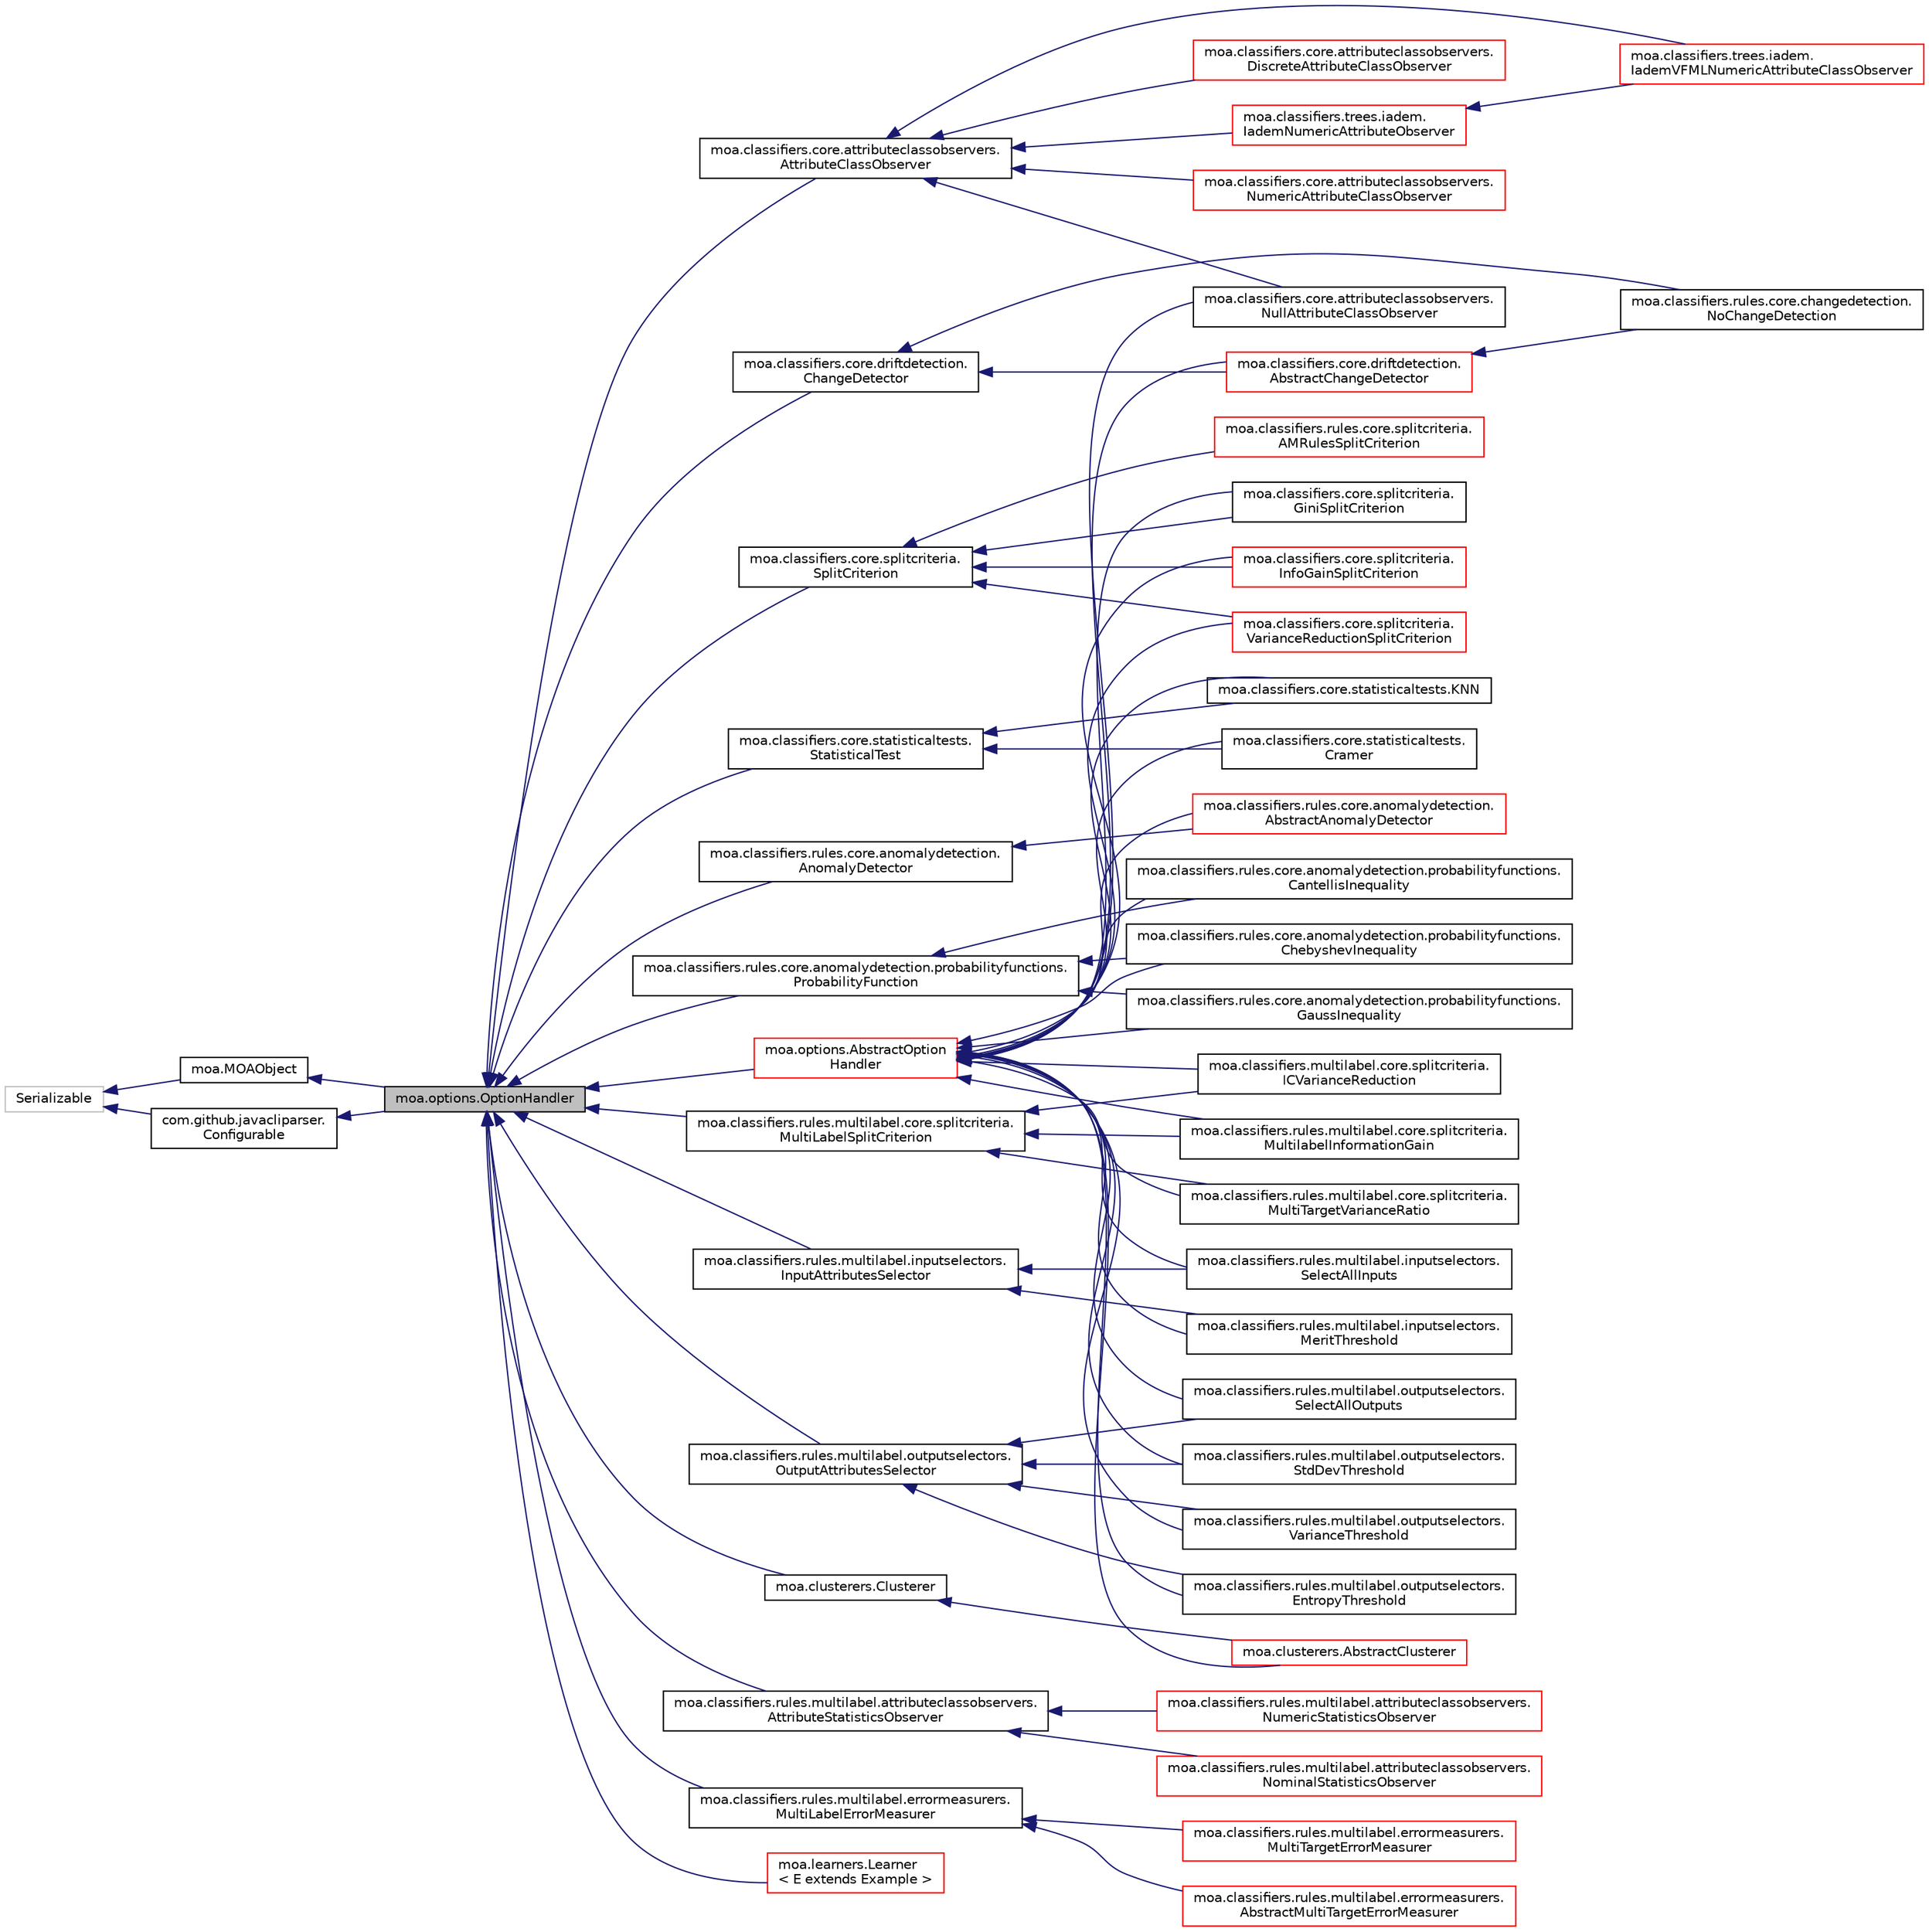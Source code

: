 digraph "moa.options.OptionHandler"
{
 // LATEX_PDF_SIZE
  edge [fontname="Helvetica",fontsize="10",labelfontname="Helvetica",labelfontsize="10"];
  node [fontname="Helvetica",fontsize="10",shape=record];
  rankdir="LR";
  Node1 [label="moa.options.OptionHandler",height=0.2,width=0.4,color="black", fillcolor="grey75", style="filled", fontcolor="black",tooltip=" "];
  Node2 -> Node1 [dir="back",color="midnightblue",fontsize="10",style="solid"];
  Node2 [label="moa.MOAObject",height=0.2,width=0.4,color="black", fillcolor="white", style="filled",URL="$interfacemoa_1_1_m_o_a_object.html",tooltip=" "];
  Node3 -> Node2 [dir="back",color="midnightblue",fontsize="10",style="solid"];
  Node3 [label="Serializable",height=0.2,width=0.4,color="grey75", fillcolor="white", style="filled",tooltip=" "];
  Node4 -> Node1 [dir="back",color="midnightblue",fontsize="10",style="solid"];
  Node4 [label="com.github.javacliparser.\lConfigurable",height=0.2,width=0.4,color="black", fillcolor="white", style="filled",URL="$interfacecom_1_1github_1_1javacliparser_1_1_configurable.html",tooltip=" "];
  Node3 -> Node4 [dir="back",color="midnightblue",fontsize="10",style="solid"];
  Node1 -> Node5 [dir="back",color="midnightblue",fontsize="10",style="solid"];
  Node5 [label="moa.classifiers.core.attributeclassobservers.\lAttributeClassObserver",height=0.2,width=0.4,color="black", fillcolor="white", style="filled",URL="$interfacemoa_1_1classifiers_1_1core_1_1attributeclassobservers_1_1_attribute_class_observer.html",tooltip=" "];
  Node5 -> Node6 [dir="back",color="midnightblue",fontsize="10",style="solid"];
  Node6 [label="moa.classifiers.core.attributeclassobservers.\lDiscreteAttributeClassObserver",height=0.2,width=0.4,color="red", fillcolor="white", style="filled",URL="$interfacemoa_1_1classifiers_1_1core_1_1attributeclassobservers_1_1_discrete_attribute_class_observer.html",tooltip=" "];
  Node5 -> Node8 [dir="back",color="midnightblue",fontsize="10",style="solid"];
  Node8 [label="moa.classifiers.core.attributeclassobservers.\lNullAttributeClassObserver",height=0.2,width=0.4,color="black", fillcolor="white", style="filled",URL="$classmoa_1_1classifiers_1_1core_1_1attributeclassobservers_1_1_null_attribute_class_observer.html",tooltip=" "];
  Node5 -> Node9 [dir="back",color="midnightblue",fontsize="10",style="solid"];
  Node9 [label="moa.classifiers.core.attributeclassobservers.\lNumericAttributeClassObserver",height=0.2,width=0.4,color="red", fillcolor="white", style="filled",URL="$interfacemoa_1_1classifiers_1_1core_1_1attributeclassobservers_1_1_numeric_attribute_class_observer.html",tooltip=" "];
  Node5 -> Node20 [dir="back",color="midnightblue",fontsize="10",style="solid"];
  Node20 [label="moa.classifiers.trees.iadem.\lIademNumericAttributeObserver",height=0.2,width=0.4,color="red", fillcolor="white", style="filled",URL="$interfacemoa_1_1classifiers_1_1trees_1_1iadem_1_1_iadem_numeric_attribute_observer.html",tooltip=" "];
  Node20 -> Node19 [dir="back",color="midnightblue",fontsize="10",style="solid"];
  Node19 [label="moa.classifiers.trees.iadem.\lIademVFMLNumericAttributeClassObserver",height=0.2,width=0.4,color="red", fillcolor="white", style="filled",URL="$classmoa_1_1classifiers_1_1trees_1_1iadem_1_1_iadem_v_f_m_l_numeric_attribute_class_observer.html",tooltip=" "];
  Node5 -> Node19 [dir="back",color="midnightblue",fontsize="10",style="solid"];
  Node1 -> Node21 [dir="back",color="midnightblue",fontsize="10",style="solid"];
  Node21 [label="moa.classifiers.core.driftdetection.\lChangeDetector",height=0.2,width=0.4,color="black", fillcolor="white", style="filled",URL="$interfacemoa_1_1classifiers_1_1core_1_1driftdetection_1_1_change_detector.html",tooltip=" "];
  Node21 -> Node22 [dir="back",color="midnightblue",fontsize="10",style="solid"];
  Node22 [label="moa.classifiers.core.driftdetection.\lAbstractChangeDetector",height=0.2,width=0.4,color="red", fillcolor="white", style="filled",URL="$classmoa_1_1classifiers_1_1core_1_1driftdetection_1_1_abstract_change_detector.html",tooltip=" "];
  Node22 -> Node38 [dir="back",color="midnightblue",fontsize="10",style="solid"];
  Node38 [label="moa.classifiers.rules.core.changedetection.\lNoChangeDetection",height=0.2,width=0.4,color="black", fillcolor="white", style="filled",URL="$classmoa_1_1classifiers_1_1rules_1_1core_1_1changedetection_1_1_no_change_detection.html",tooltip=" "];
  Node21 -> Node38 [dir="back",color="midnightblue",fontsize="10",style="solid"];
  Node1 -> Node39 [dir="back",color="midnightblue",fontsize="10",style="solid"];
  Node39 [label="moa.classifiers.core.splitcriteria.\lSplitCriterion",height=0.2,width=0.4,color="black", fillcolor="white", style="filled",URL="$interfacemoa_1_1classifiers_1_1core_1_1splitcriteria_1_1_split_criterion.html",tooltip=" "];
  Node39 -> Node40 [dir="back",color="midnightblue",fontsize="10",style="solid"];
  Node40 [label="moa.classifiers.core.splitcriteria.\lGiniSplitCriterion",height=0.2,width=0.4,color="black", fillcolor="white", style="filled",URL="$classmoa_1_1classifiers_1_1core_1_1splitcriteria_1_1_gini_split_criterion.html",tooltip=" "];
  Node39 -> Node41 [dir="back",color="midnightblue",fontsize="10",style="solid"];
  Node41 [label="moa.classifiers.core.splitcriteria.\lInfoGainSplitCriterion",height=0.2,width=0.4,color="red", fillcolor="white", style="filled",URL="$classmoa_1_1classifiers_1_1core_1_1splitcriteria_1_1_info_gain_split_criterion.html",tooltip=" "];
  Node39 -> Node43 [dir="back",color="midnightblue",fontsize="10",style="solid"];
  Node43 [label="moa.classifiers.core.splitcriteria.\lVarianceReductionSplitCriterion",height=0.2,width=0.4,color="red", fillcolor="white", style="filled",URL="$classmoa_1_1classifiers_1_1core_1_1splitcriteria_1_1_variance_reduction_split_criterion.html",tooltip=" "];
  Node39 -> Node48 [dir="back",color="midnightblue",fontsize="10",style="solid"];
  Node48 [label="moa.classifiers.rules.core.splitcriteria.\lAMRulesSplitCriterion",height=0.2,width=0.4,color="red", fillcolor="white", style="filled",URL="$interfacemoa_1_1classifiers_1_1rules_1_1core_1_1splitcriteria_1_1_a_m_rules_split_criterion.html",tooltip=" "];
  Node1 -> Node50 [dir="back",color="midnightblue",fontsize="10",style="solid"];
  Node50 [label="moa.classifiers.core.statisticaltests.\lStatisticalTest",height=0.2,width=0.4,color="black", fillcolor="white", style="filled",URL="$interfacemoa_1_1classifiers_1_1core_1_1statisticaltests_1_1_statistical_test.html",tooltip=" "];
  Node50 -> Node51 [dir="back",color="midnightblue",fontsize="10",style="solid"];
  Node51 [label="moa.classifiers.core.statisticaltests.\lCramer",height=0.2,width=0.4,color="black", fillcolor="white", style="filled",URL="$classmoa_1_1classifiers_1_1core_1_1statisticaltests_1_1_cramer.html",tooltip=" "];
  Node50 -> Node52 [dir="back",color="midnightblue",fontsize="10",style="solid"];
  Node52 [label="moa.classifiers.core.statisticaltests.KNN",height=0.2,width=0.4,color="black", fillcolor="white", style="filled",URL="$classmoa_1_1classifiers_1_1core_1_1statisticaltests_1_1_k_n_n.html",tooltip=" "];
  Node1 -> Node53 [dir="back",color="midnightblue",fontsize="10",style="solid"];
  Node53 [label="moa.classifiers.rules.core.anomalydetection.\lAnomalyDetector",height=0.2,width=0.4,color="black", fillcolor="white", style="filled",URL="$interfacemoa_1_1classifiers_1_1rules_1_1core_1_1anomalydetection_1_1_anomaly_detector.html",tooltip=" "];
  Node53 -> Node54 [dir="back",color="midnightblue",fontsize="10",style="solid"];
  Node54 [label="moa.classifiers.rules.core.anomalydetection.\lAbstractAnomalyDetector",height=0.2,width=0.4,color="red", fillcolor="white", style="filled",URL="$classmoa_1_1classifiers_1_1rules_1_1core_1_1anomalydetection_1_1_abstract_anomaly_detector.html",tooltip=" "];
  Node1 -> Node58 [dir="back",color="midnightblue",fontsize="10",style="solid"];
  Node58 [label="moa.classifiers.rules.core.anomalydetection.probabilityfunctions.\lProbabilityFunction",height=0.2,width=0.4,color="black", fillcolor="white", style="filled",URL="$interfacemoa_1_1classifiers_1_1rules_1_1core_1_1anomalydetection_1_1probabilityfunctions_1_1_probability_function.html",tooltip=" "];
  Node58 -> Node59 [dir="back",color="midnightblue",fontsize="10",style="solid"];
  Node59 [label="moa.classifiers.rules.core.anomalydetection.probabilityfunctions.\lCantellisInequality",height=0.2,width=0.4,color="black", fillcolor="white", style="filled",URL="$classmoa_1_1classifiers_1_1rules_1_1core_1_1anomalydetection_1_1probabilityfunctions_1_1_cantellis_inequality.html",tooltip=" "];
  Node58 -> Node60 [dir="back",color="midnightblue",fontsize="10",style="solid"];
  Node60 [label="moa.classifiers.rules.core.anomalydetection.probabilityfunctions.\lChebyshevInequality",height=0.2,width=0.4,color="black", fillcolor="white", style="filled",URL="$classmoa_1_1classifiers_1_1rules_1_1core_1_1anomalydetection_1_1probabilityfunctions_1_1_chebyshev_inequality.html",tooltip=" "];
  Node58 -> Node61 [dir="back",color="midnightblue",fontsize="10",style="solid"];
  Node61 [label="moa.classifiers.rules.core.anomalydetection.probabilityfunctions.\lGaussInequality",height=0.2,width=0.4,color="black", fillcolor="white", style="filled",URL="$classmoa_1_1classifiers_1_1rules_1_1core_1_1anomalydetection_1_1probabilityfunctions_1_1_gauss_inequality.html",tooltip=" "];
  Node1 -> Node62 [dir="back",color="midnightblue",fontsize="10",style="solid"];
  Node62 [label="moa.classifiers.rules.multilabel.attributeclassobservers.\lAttributeStatisticsObserver",height=0.2,width=0.4,color="black", fillcolor="white", style="filled",URL="$interfacemoa_1_1classifiers_1_1rules_1_1multilabel_1_1attributeclassobservers_1_1_attribute_statistics_observer.html",tooltip=" "];
  Node62 -> Node63 [dir="back",color="midnightblue",fontsize="10",style="solid"];
  Node63 [label="moa.classifiers.rules.multilabel.attributeclassobservers.\lNominalStatisticsObserver",height=0.2,width=0.4,color="red", fillcolor="white", style="filled",URL="$interfacemoa_1_1classifiers_1_1rules_1_1multilabel_1_1attributeclassobservers_1_1_nominal_statistics_observer.html",tooltip=" "];
  Node62 -> Node65 [dir="back",color="midnightblue",fontsize="10",style="solid"];
  Node65 [label="moa.classifiers.rules.multilabel.attributeclassobservers.\lNumericStatisticsObserver",height=0.2,width=0.4,color="red", fillcolor="white", style="filled",URL="$interfacemoa_1_1classifiers_1_1rules_1_1multilabel_1_1attributeclassobservers_1_1_numeric_statistics_observer.html",tooltip=" "];
  Node1 -> Node68 [dir="back",color="midnightblue",fontsize="10",style="solid"];
  Node68 [label="moa.classifiers.rules.multilabel.core.splitcriteria.\lMultiLabelSplitCriterion",height=0.2,width=0.4,color="black", fillcolor="white", style="filled",URL="$interfacemoa_1_1classifiers_1_1rules_1_1multilabel_1_1core_1_1splitcriteria_1_1_multi_label_split_criterion.html",tooltip=" "];
  Node68 -> Node69 [dir="back",color="midnightblue",fontsize="10",style="solid"];
  Node69 [label="moa.classifiers.multilabel.core.splitcriteria.\lICVarianceReduction",height=0.2,width=0.4,color="black", fillcolor="white", style="filled",URL="$classmoa_1_1classifiers_1_1multilabel_1_1core_1_1splitcriteria_1_1_i_c_variance_reduction.html",tooltip=" "];
  Node68 -> Node70 [dir="back",color="midnightblue",fontsize="10",style="solid"];
  Node70 [label="moa.classifiers.rules.multilabel.core.splitcriteria.\lMultilabelInformationGain",height=0.2,width=0.4,color="black", fillcolor="white", style="filled",URL="$classmoa_1_1classifiers_1_1rules_1_1multilabel_1_1core_1_1splitcriteria_1_1_multilabel_information_gain.html",tooltip=" "];
  Node68 -> Node71 [dir="back",color="midnightblue",fontsize="10",style="solid"];
  Node71 [label="moa.classifiers.rules.multilabel.core.splitcriteria.\lMultiTargetVarianceRatio",height=0.2,width=0.4,color="black", fillcolor="white", style="filled",URL="$classmoa_1_1classifiers_1_1rules_1_1multilabel_1_1core_1_1splitcriteria_1_1_multi_target_variance_ratio.html",tooltip=" "];
  Node1 -> Node72 [dir="back",color="midnightblue",fontsize="10",style="solid"];
  Node72 [label="moa.classifiers.rules.multilabel.errormeasurers.\lMultiLabelErrorMeasurer",height=0.2,width=0.4,color="black", fillcolor="white", style="filled",URL="$interfacemoa_1_1classifiers_1_1rules_1_1multilabel_1_1errormeasurers_1_1_multi_label_error_measurer.html",tooltip=" "];
  Node72 -> Node73 [dir="back",color="midnightblue",fontsize="10",style="solid"];
  Node73 [label="moa.classifiers.rules.multilabel.errormeasurers.\lAbstractMultiTargetErrorMeasurer",height=0.2,width=0.4,color="red", fillcolor="white", style="filled",URL="$classmoa_1_1classifiers_1_1rules_1_1multilabel_1_1errormeasurers_1_1_abstract_multi_target_error_measurer.html",tooltip=" "];
  Node72 -> Node78 [dir="back",color="midnightblue",fontsize="10",style="solid"];
  Node78 [label="moa.classifiers.rules.multilabel.errormeasurers.\lMultiTargetErrorMeasurer",height=0.2,width=0.4,color="red", fillcolor="white", style="filled",URL="$interfacemoa_1_1classifiers_1_1rules_1_1multilabel_1_1errormeasurers_1_1_multi_target_error_measurer.html",tooltip=" "];
  Node1 -> Node80 [dir="back",color="midnightblue",fontsize="10",style="solid"];
  Node80 [label="moa.classifiers.rules.multilabel.inputselectors.\lInputAttributesSelector",height=0.2,width=0.4,color="black", fillcolor="white", style="filled",URL="$interfacemoa_1_1classifiers_1_1rules_1_1multilabel_1_1inputselectors_1_1_input_attributes_selector.html",tooltip=" "];
  Node80 -> Node81 [dir="back",color="midnightblue",fontsize="10",style="solid"];
  Node81 [label="moa.classifiers.rules.multilabel.inputselectors.\lMeritThreshold",height=0.2,width=0.4,color="black", fillcolor="white", style="filled",URL="$classmoa_1_1classifiers_1_1rules_1_1multilabel_1_1inputselectors_1_1_merit_threshold.html",tooltip=" "];
  Node80 -> Node82 [dir="back",color="midnightblue",fontsize="10",style="solid"];
  Node82 [label="moa.classifiers.rules.multilabel.inputselectors.\lSelectAllInputs",height=0.2,width=0.4,color="black", fillcolor="white", style="filled",URL="$classmoa_1_1classifiers_1_1rules_1_1multilabel_1_1inputselectors_1_1_select_all_inputs.html",tooltip=" "];
  Node1 -> Node83 [dir="back",color="midnightblue",fontsize="10",style="solid"];
  Node83 [label="moa.classifiers.rules.multilabel.outputselectors.\lOutputAttributesSelector",height=0.2,width=0.4,color="black", fillcolor="white", style="filled",URL="$interfacemoa_1_1classifiers_1_1rules_1_1multilabel_1_1outputselectors_1_1_output_attributes_selector.html",tooltip=" "];
  Node83 -> Node84 [dir="back",color="midnightblue",fontsize="10",style="solid"];
  Node84 [label="moa.classifiers.rules.multilabel.outputselectors.\lEntropyThreshold",height=0.2,width=0.4,color="black", fillcolor="white", style="filled",URL="$classmoa_1_1classifiers_1_1rules_1_1multilabel_1_1outputselectors_1_1_entropy_threshold.html",tooltip=" "];
  Node83 -> Node85 [dir="back",color="midnightblue",fontsize="10",style="solid"];
  Node85 [label="moa.classifiers.rules.multilabel.outputselectors.\lSelectAllOutputs",height=0.2,width=0.4,color="black", fillcolor="white", style="filled",URL="$classmoa_1_1classifiers_1_1rules_1_1multilabel_1_1outputselectors_1_1_select_all_outputs.html",tooltip=" "];
  Node83 -> Node86 [dir="back",color="midnightblue",fontsize="10",style="solid"];
  Node86 [label="moa.classifiers.rules.multilabel.outputselectors.\lStdDevThreshold",height=0.2,width=0.4,color="black", fillcolor="white", style="filled",URL="$classmoa_1_1classifiers_1_1rules_1_1multilabel_1_1outputselectors_1_1_std_dev_threshold.html",tooltip=" "];
  Node83 -> Node87 [dir="back",color="midnightblue",fontsize="10",style="solid"];
  Node87 [label="moa.classifiers.rules.multilabel.outputselectors.\lVarianceThreshold",height=0.2,width=0.4,color="black", fillcolor="white", style="filled",URL="$classmoa_1_1classifiers_1_1rules_1_1multilabel_1_1outputselectors_1_1_variance_threshold.html",tooltip=" "];
  Node1 -> Node88 [dir="back",color="midnightblue",fontsize="10",style="solid"];
  Node88 [label="moa.clusterers.Clusterer",height=0.2,width=0.4,color="black", fillcolor="white", style="filled",URL="$interfacemoa_1_1clusterers_1_1_clusterer.html",tooltip=" "];
  Node88 -> Node89 [dir="back",color="midnightblue",fontsize="10",style="solid"];
  Node89 [label="moa.clusterers.AbstractClusterer",height=0.2,width=0.4,color="red", fillcolor="white", style="filled",URL="$classmoa_1_1clusterers_1_1_abstract_clusterer.html",tooltip=" "];
  Node1 -> Node112 [dir="back",color="midnightblue",fontsize="10",style="solid"];
  Node112 [label="moa.learners.Learner\l\< E extends Example \>",height=0.2,width=0.4,color="red", fillcolor="white", style="filled",URL="$interfacemoa_1_1learners_1_1_learner.html",tooltip=" "];
  Node1 -> Node231 [dir="back",color="midnightblue",fontsize="10",style="solid"];
  Node231 [label="moa.options.AbstractOption\lHandler",height=0.2,width=0.4,color="red", fillcolor="white", style="filled",URL="$classmoa_1_1options_1_1_abstract_option_handler.html",tooltip=" "];
  Node231 -> Node8 [dir="back",color="midnightblue",fontsize="10",style="solid"];
  Node231 -> Node22 [dir="back",color="midnightblue",fontsize="10",style="solid"];
  Node231 -> Node40 [dir="back",color="midnightblue",fontsize="10",style="solid"];
  Node231 -> Node41 [dir="back",color="midnightblue",fontsize="10",style="solid"];
  Node231 -> Node43 [dir="back",color="midnightblue",fontsize="10",style="solid"];
  Node231 -> Node51 [dir="back",color="midnightblue",fontsize="10",style="solid"];
  Node231 -> Node52 [dir="back",color="midnightblue",fontsize="10",style="solid"];
  Node231 -> Node69 [dir="back",color="midnightblue",fontsize="10",style="solid"];
  Node231 -> Node54 [dir="back",color="midnightblue",fontsize="10",style="solid"];
  Node231 -> Node59 [dir="back",color="midnightblue",fontsize="10",style="solid"];
  Node231 -> Node60 [dir="back",color="midnightblue",fontsize="10",style="solid"];
  Node231 -> Node61 [dir="back",color="midnightblue",fontsize="10",style="solid"];
  Node231 -> Node70 [dir="back",color="midnightblue",fontsize="10",style="solid"];
  Node231 -> Node71 [dir="back",color="midnightblue",fontsize="10",style="solid"];
  Node231 -> Node81 [dir="back",color="midnightblue",fontsize="10",style="solid"];
  Node231 -> Node82 [dir="back",color="midnightblue",fontsize="10",style="solid"];
  Node231 -> Node84 [dir="back",color="midnightblue",fontsize="10",style="solid"];
  Node231 -> Node85 [dir="back",color="midnightblue",fontsize="10",style="solid"];
  Node231 -> Node86 [dir="back",color="midnightblue",fontsize="10",style="solid"];
  Node231 -> Node87 [dir="back",color="midnightblue",fontsize="10",style="solid"];
  Node231 -> Node89 [dir="back",color="midnightblue",fontsize="10",style="solid"];
}
